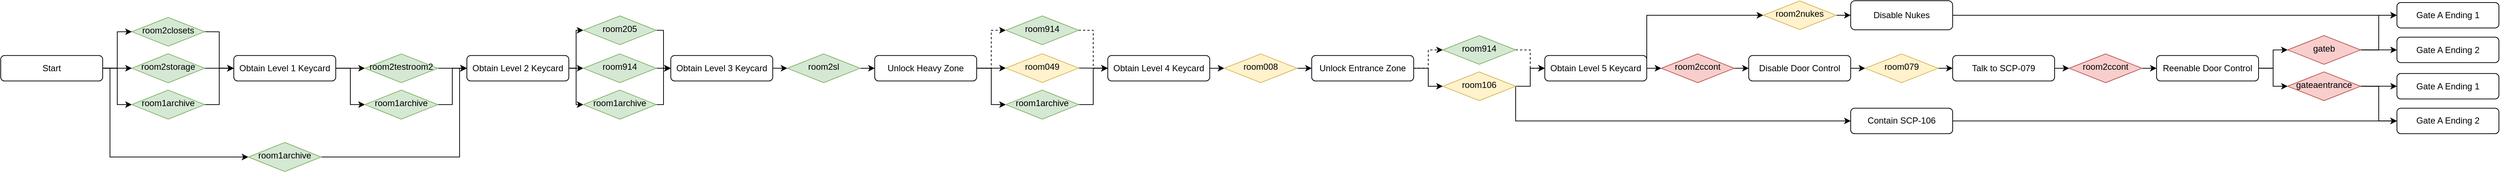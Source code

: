 <mxfile version="12.9.10" type="device"><diagram id="C5RBs43oDa-KdzZeNtuy" name="Page-1"><mxGraphModel dx="2718" dy="2258" grid="1" gridSize="10" guides="1" tooltips="1" connect="1" arrows="1" fold="1" page="1" pageScale="1" pageWidth="827" pageHeight="1169" math="0" shadow="0"><root><mxCell id="WIyWlLk6GJQsqaUBKTNV-0"/><mxCell id="WIyWlLk6GJQsqaUBKTNV-1" parent="WIyWlLk6GJQsqaUBKTNV-0"/><mxCell id="cXyE92wO--l54KuCD2dK-6" style="edgeStyle=orthogonalEdgeStyle;rounded=0;orthogonalLoop=1;jettySize=auto;html=1;exitX=1;exitY=0.5;exitDx=0;exitDy=0;entryX=0;entryY=0.5;entryDx=0;entryDy=0;" parent="WIyWlLk6GJQsqaUBKTNV-1" source="WIyWlLk6GJQsqaUBKTNV-6" target="cXyE92wO--l54KuCD2dK-7" edge="1"><mxGeometry relative="1" as="geometry"><mxPoint x="-480" y="62.92" as="targetPoint"/></mxGeometry></mxCell><mxCell id="WIyWlLk6GJQsqaUBKTNV-6" value="room2closets" style="rhombus;whiteSpace=wrap;html=1;shadow=0;fontFamily=Helvetica;fontSize=12;align=center;strokeWidth=1;spacing=6;spacingTop=-4;fillColor=#d5e8d4;strokeColor=#82b366;" parent="WIyWlLk6GJQsqaUBKTNV-1" vertex="1"><mxGeometry x="-640" y="-12.08" width="100" height="39.52" as="geometry"/></mxCell><mxCell id="cXyE92wO--l54KuCD2dK-8" style="edgeStyle=orthogonalEdgeStyle;rounded=0;orthogonalLoop=1;jettySize=auto;html=1;exitX=1;exitY=0.5;exitDx=0;exitDy=0;entryX=0;entryY=0.5;entryDx=0;entryDy=0;" parent="WIyWlLk6GJQsqaUBKTNV-1" source="cXyE92wO--l54KuCD2dK-3" target="cXyE92wO--l54KuCD2dK-7" edge="1"><mxGeometry relative="1" as="geometry"/></mxCell><mxCell id="cXyE92wO--l54KuCD2dK-3" value="room2storage" style="rhombus;whiteSpace=wrap;html=1;shadow=0;fontFamily=Helvetica;fontSize=12;align=center;strokeWidth=1;spacing=6;spacingTop=-4;fillColor=#d5e8d4;strokeColor=#82b366;" parent="WIyWlLk6GJQsqaUBKTNV-1" vertex="1"><mxGeometry x="-640" y="37.92" width="100" height="40" as="geometry"/></mxCell><mxCell id="cXyE92wO--l54KuCD2dK-10" style="edgeStyle=orthogonalEdgeStyle;rounded=0;orthogonalLoop=1;jettySize=auto;html=1;exitX=1;exitY=0.5;exitDx=0;exitDy=0;entryX=0;entryY=0.5;entryDx=0;entryDy=0;" parent="WIyWlLk6GJQsqaUBKTNV-1" source="cXyE92wO--l54KuCD2dK-7" target="cXyE92wO--l54KuCD2dK-12" edge="1"><mxGeometry relative="1" as="geometry"><mxPoint x="-320" y="32.92" as="targetPoint"/></mxGeometry></mxCell><mxCell id="Ri7dRsfRvmf7PGCjHGmB-5" style="edgeStyle=orthogonalEdgeStyle;rounded=0;orthogonalLoop=1;jettySize=auto;html=1;exitX=1;exitY=0.5;exitDx=0;exitDy=0;entryX=0;entryY=0.5;entryDx=0;entryDy=0;" edge="1" parent="WIyWlLk6GJQsqaUBKTNV-1" source="cXyE92wO--l54KuCD2dK-7" target="Ri7dRsfRvmf7PGCjHGmB-4"><mxGeometry relative="1" as="geometry"/></mxCell><mxCell id="cXyE92wO--l54KuCD2dK-7" value="Obtain Level 1 Keycard" style="rounded=1;whiteSpace=wrap;html=1;" parent="WIyWlLk6GJQsqaUBKTNV-1" vertex="1"><mxGeometry x="-500" y="40.42" width="140" height="35" as="geometry"/></mxCell><mxCell id="Ri7dRsfRvmf7PGCjHGmB-9" style="edgeStyle=orthogonalEdgeStyle;rounded=0;orthogonalLoop=1;jettySize=auto;html=1;exitX=1;exitY=0.5;exitDx=0;exitDy=0;entryX=0;entryY=0.5;entryDx=0;entryDy=0;" edge="1" parent="WIyWlLk6GJQsqaUBKTNV-1" source="cXyE92wO--l54KuCD2dK-12" target="cXyE92wO--l54KuCD2dK-13"><mxGeometry relative="1" as="geometry"/></mxCell><mxCell id="cXyE92wO--l54KuCD2dK-12" value="room2testroom2" style="rhombus;whiteSpace=wrap;html=1;shadow=0;fontFamily=Helvetica;fontSize=12;align=center;strokeWidth=1;spacing=6;spacingTop=-4;fillColor=#d5e8d4;strokeColor=#82b366;" parent="WIyWlLk6GJQsqaUBKTNV-1" vertex="1"><mxGeometry x="-320" y="38.16" width="100" height="39.52" as="geometry"/></mxCell><mxCell id="Ri7dRsfRvmf7PGCjHGmB-11" style="edgeStyle=orthogonalEdgeStyle;rounded=0;orthogonalLoop=1;jettySize=auto;html=1;exitX=1;exitY=0.5;exitDx=0;exitDy=0;entryX=0;entryY=0.5;entryDx=0;entryDy=0;" edge="1" parent="WIyWlLk6GJQsqaUBKTNV-1" source="cXyE92wO--l54KuCD2dK-13" target="cXyE92wO--l54KuCD2dK-18"><mxGeometry relative="1" as="geometry"/></mxCell><mxCell id="Ri7dRsfRvmf7PGCjHGmB-12" style="edgeStyle=orthogonalEdgeStyle;rounded=0;orthogonalLoop=1;jettySize=auto;html=1;exitX=1;exitY=0.5;exitDx=0;exitDy=0;entryX=0;entryY=0.5;entryDx=0;entryDy=0;" edge="1" parent="WIyWlLk6GJQsqaUBKTNV-1" source="cXyE92wO--l54KuCD2dK-13" target="wfECOGxH9K5ONU8j5xQa-2"><mxGeometry relative="1" as="geometry"><Array as="points"><mxPoint x="-30" y="58"/><mxPoint x="-30" y="6"/></Array></mxGeometry></mxCell><mxCell id="Ri7dRsfRvmf7PGCjHGmB-14" style="edgeStyle=orthogonalEdgeStyle;rounded=0;orthogonalLoop=1;jettySize=auto;html=1;exitX=1;exitY=0.5;exitDx=0;exitDy=0;entryX=0;entryY=0.5;entryDx=0;entryDy=0;" edge="1" parent="WIyWlLk6GJQsqaUBKTNV-1" source="cXyE92wO--l54KuCD2dK-13" target="Ri7dRsfRvmf7PGCjHGmB-13"><mxGeometry relative="1" as="geometry"><Array as="points"><mxPoint x="-30" y="58"/><mxPoint x="-30" y="108"/></Array></mxGeometry></mxCell><mxCell id="cXyE92wO--l54KuCD2dK-13" value="Obtain Level 2 Keycard" style="rounded=1;whiteSpace=wrap;html=1;" parent="WIyWlLk6GJQsqaUBKTNV-1" vertex="1"><mxGeometry x="-180" y="40.42" width="140" height="35" as="geometry"/></mxCell><mxCell id="cXyE92wO--l54KuCD2dK-19" style="edgeStyle=orthogonalEdgeStyle;rounded=0;orthogonalLoop=1;jettySize=auto;html=1;exitX=1;exitY=0.5;exitDx=0;exitDy=0;entryX=0;entryY=0.5;entryDx=0;entryDy=0;" parent="WIyWlLk6GJQsqaUBKTNV-1" source="cXyE92wO--l54KuCD2dK-18" target="cXyE92wO--l54KuCD2dK-20" edge="1"><mxGeometry relative="1" as="geometry"><mxPoint x="100" y="58.206" as="targetPoint"/><Array as="points"><mxPoint x="90" y="58"/><mxPoint x="90" y="58"/></Array></mxGeometry></mxCell><mxCell id="cXyE92wO--l54KuCD2dK-18" value="room914" style="rhombus;whiteSpace=wrap;html=1;shadow=0;fontFamily=Helvetica;fontSize=12;align=center;strokeWidth=1;spacing=6;spacingTop=-4;fillColor=#d5e8d4;strokeColor=#82b366;" parent="WIyWlLk6GJQsqaUBKTNV-1" vertex="1"><mxGeometry x="-20" y="38.16" width="100" height="39.52" as="geometry"/></mxCell><mxCell id="cXyE92wO--l54KuCD2dK-21" style="edgeStyle=orthogonalEdgeStyle;rounded=0;orthogonalLoop=1;jettySize=auto;html=1;entryX=0;entryY=0.5;entryDx=0;entryDy=0;" parent="WIyWlLk6GJQsqaUBKTNV-1" source="cXyE92wO--l54KuCD2dK-20" target="cXyE92wO--l54KuCD2dK-22" edge="1"><mxGeometry relative="1" as="geometry"><mxPoint x="310" y="72.92" as="targetPoint"/></mxGeometry></mxCell><mxCell id="cXyE92wO--l54KuCD2dK-20" value="Obtain Level 3 Keycard" style="rounded=1;whiteSpace=wrap;html=1;" parent="WIyWlLk6GJQsqaUBKTNV-1" vertex="1"><mxGeometry x="100" y="40.42" width="140" height="35" as="geometry"/></mxCell><mxCell id="cXyE92wO--l54KuCD2dK-27" style="edgeStyle=orthogonalEdgeStyle;rounded=0;orthogonalLoop=1;jettySize=auto;html=1;exitX=1;exitY=0.5;exitDx=0;exitDy=0;entryX=0;entryY=0.5;entryDx=0;entryDy=0;" parent="WIyWlLk6GJQsqaUBKTNV-1" source="cXyE92wO--l54KuCD2dK-22" target="cXyE92wO--l54KuCD2dK-23" edge="1"><mxGeometry relative="1" as="geometry"/></mxCell><mxCell id="cXyE92wO--l54KuCD2dK-22" value="room2sl" style="rhombus;whiteSpace=wrap;html=1;shadow=0;fontFamily=Helvetica;fontSize=12;align=center;strokeWidth=1;spacing=6;spacingTop=-4;fillColor=#d5e8d4;strokeColor=#82b366;" parent="WIyWlLk6GJQsqaUBKTNV-1" vertex="1"><mxGeometry x="260" y="38.16" width="100" height="39.52" as="geometry"/></mxCell><mxCell id="cXyE92wO--l54KuCD2dK-28" style="edgeStyle=orthogonalEdgeStyle;rounded=0;orthogonalLoop=1;jettySize=auto;html=1;exitX=1;exitY=0.5;exitDx=0;exitDy=0;entryX=0;entryY=0.5;entryDx=0;entryDy=0;" parent="WIyWlLk6GJQsqaUBKTNV-1" source="cXyE92wO--l54KuCD2dK-23" target="cXyE92wO--l54KuCD2dK-29" edge="1"><mxGeometry relative="1" as="geometry"><mxPoint x="560.0" y="32.92" as="targetPoint"/></mxGeometry></mxCell><mxCell id="cXyE92wO--l54KuCD2dK-31" style="edgeStyle=orthogonalEdgeStyle;rounded=0;orthogonalLoop=1;jettySize=auto;html=1;exitX=1;exitY=0.5;exitDx=0;exitDy=0;entryX=0;entryY=0.5;entryDx=0;entryDy=0;dashed=1;" parent="WIyWlLk6GJQsqaUBKTNV-1" source="cXyE92wO--l54KuCD2dK-23" target="cXyE92wO--l54KuCD2dK-30" edge="1"><mxGeometry relative="1" as="geometry"/></mxCell><mxCell id="Ri7dRsfRvmf7PGCjHGmB-23" style="edgeStyle=orthogonalEdgeStyle;rounded=0;orthogonalLoop=1;jettySize=auto;html=1;exitX=1;exitY=0.5;exitDx=0;exitDy=0;entryX=0;entryY=0.5;entryDx=0;entryDy=0;" edge="1" parent="WIyWlLk6GJQsqaUBKTNV-1" source="cXyE92wO--l54KuCD2dK-23" target="Ri7dRsfRvmf7PGCjHGmB-20"><mxGeometry relative="1" as="geometry"/></mxCell><mxCell id="cXyE92wO--l54KuCD2dK-23" value="Unlock Heavy Zone" style="rounded=1;whiteSpace=wrap;html=1;" parent="WIyWlLk6GJQsqaUBKTNV-1" vertex="1"><mxGeometry x="380" y="40.42" width="140" height="35" as="geometry"/></mxCell><mxCell id="cXyE92wO--l54KuCD2dK-34" style="edgeStyle=orthogonalEdgeStyle;rounded=0;orthogonalLoop=1;jettySize=auto;html=1;exitX=1;exitY=0.5;exitDx=0;exitDy=0;entryX=0;entryY=0.5;entryDx=0;entryDy=0;" parent="WIyWlLk6GJQsqaUBKTNV-1" source="cXyE92wO--l54KuCD2dK-29" target="cXyE92wO--l54KuCD2dK-33" edge="1"><mxGeometry relative="1" as="geometry"/></mxCell><mxCell id="cXyE92wO--l54KuCD2dK-29" value="room049" style="rhombus;whiteSpace=wrap;html=1;shadow=0;fontFamily=Helvetica;fontSize=12;align=center;strokeWidth=1;spacing=6;spacingTop=-4;fillColor=#fff2cc;strokeColor=#d6b656;" parent="WIyWlLk6GJQsqaUBKTNV-1" vertex="1"><mxGeometry x="560" y="37.92" width="100" height="39.52" as="geometry"/></mxCell><mxCell id="cXyE92wO--l54KuCD2dK-32" style="edgeStyle=orthogonalEdgeStyle;rounded=0;orthogonalLoop=1;jettySize=auto;html=1;exitX=1;exitY=0.5;exitDx=0;exitDy=0;dashed=1;entryX=0;entryY=0.5;entryDx=0;entryDy=0;" parent="WIyWlLk6GJQsqaUBKTNV-1" source="cXyE92wO--l54KuCD2dK-30" target="cXyE92wO--l54KuCD2dK-33" edge="1"><mxGeometry relative="1" as="geometry"><mxPoint x="690" y="82.92" as="targetPoint"/></mxGeometry></mxCell><mxCell id="cXyE92wO--l54KuCD2dK-30" value="room914" style="rhombus;whiteSpace=wrap;html=1;shadow=0;fontFamily=Helvetica;fontSize=12;align=center;strokeWidth=1;spacing=6;spacingTop=-4;fillColor=#d5e8d4;strokeColor=#82b366;" parent="WIyWlLk6GJQsqaUBKTNV-1" vertex="1"><mxGeometry x="560" y="-14.1" width="100" height="39.52" as="geometry"/></mxCell><mxCell id="cXyE92wO--l54KuCD2dK-40" style="edgeStyle=orthogonalEdgeStyle;rounded=0;orthogonalLoop=1;jettySize=auto;html=1;exitX=1;exitY=0.5;exitDx=0;exitDy=0;entryX=0;entryY=0.5;entryDx=0;entryDy=0;" parent="WIyWlLk6GJQsqaUBKTNV-1" source="cXyE92wO--l54KuCD2dK-33" target="cXyE92wO--l54KuCD2dK-35" edge="1"><mxGeometry relative="1" as="geometry"/></mxCell><mxCell id="cXyE92wO--l54KuCD2dK-33" value="Obtain Level 4 Keycard" style="rounded=1;whiteSpace=wrap;html=1;" parent="WIyWlLk6GJQsqaUBKTNV-1" vertex="1"><mxGeometry x="700" y="40.42" width="140" height="35" as="geometry"/></mxCell><mxCell id="cXyE92wO--l54KuCD2dK-38" style="edgeStyle=orthogonalEdgeStyle;rounded=0;orthogonalLoop=1;jettySize=auto;html=1;exitX=1;exitY=0.5;exitDx=0;exitDy=0;entryX=0;entryY=0.5;entryDx=0;entryDy=0;" parent="WIyWlLk6GJQsqaUBKTNV-1" source="cXyE92wO--l54KuCD2dK-35" target="cXyE92wO--l54KuCD2dK-37" edge="1"><mxGeometry relative="1" as="geometry"/></mxCell><mxCell id="cXyE92wO--l54KuCD2dK-35" value="room008" style="rhombus;whiteSpace=wrap;html=1;shadow=0;fontFamily=Helvetica;fontSize=12;align=center;strokeWidth=1;spacing=6;spacingTop=-4;fillColor=#fff2cc;strokeColor=#d6b656;" parent="WIyWlLk6GJQsqaUBKTNV-1" vertex="1"><mxGeometry x="860" y="38.16" width="100" height="39.52" as="geometry"/></mxCell><mxCell id="cXyE92wO--l54KuCD2dK-43" style="edgeStyle=orthogonalEdgeStyle;rounded=0;orthogonalLoop=1;jettySize=auto;html=1;exitX=1;exitY=0.5;exitDx=0;exitDy=0;entryX=0;entryY=0.5;entryDx=0;entryDy=0;dashed=1;" parent="WIyWlLk6GJQsqaUBKTNV-1" source="cXyE92wO--l54KuCD2dK-37" target="cXyE92wO--l54KuCD2dK-42" edge="1"><mxGeometry relative="1" as="geometry"/></mxCell><mxCell id="cXyE92wO--l54KuCD2dK-50" style="edgeStyle=orthogonalEdgeStyle;rounded=0;orthogonalLoop=1;jettySize=auto;html=1;exitX=1;exitY=0.5;exitDx=0;exitDy=0;entryX=0;entryY=0.5;entryDx=0;entryDy=0;" parent="WIyWlLk6GJQsqaUBKTNV-1" source="cXyE92wO--l54KuCD2dK-37" target="cXyE92wO--l54KuCD2dK-48" edge="1"><mxGeometry relative="1" as="geometry"/></mxCell><mxCell id="cXyE92wO--l54KuCD2dK-37" value="Unlock Entrance Zone" style="rounded=1;whiteSpace=wrap;html=1;" parent="WIyWlLk6GJQsqaUBKTNV-1" vertex="1"><mxGeometry x="980" y="40.42" width="140" height="35" as="geometry"/></mxCell><mxCell id="cXyE92wO--l54KuCD2dK-62" style="edgeStyle=orthogonalEdgeStyle;rounded=0;orthogonalLoop=1;jettySize=auto;html=1;exitX=1;exitY=0.5;exitDx=0;exitDy=0;entryX=0;entryY=0.5;entryDx=0;entryDy=0;" parent="WIyWlLk6GJQsqaUBKTNV-1" source="cXyE92wO--l54KuCD2dK-41" target="cXyE92wO--l54KuCD2dK-60" edge="1"><mxGeometry relative="1" as="geometry"/></mxCell><mxCell id="cXyE92wO--l54KuCD2dK-41" value="Obtain Level 5 Keycard" style="rounded=1;whiteSpace=wrap;html=1;" parent="WIyWlLk6GJQsqaUBKTNV-1" vertex="1"><mxGeometry x="1300" y="40.42" width="140" height="35" as="geometry"/></mxCell><mxCell id="cXyE92wO--l54KuCD2dK-44" style="edgeStyle=orthogonalEdgeStyle;rounded=0;orthogonalLoop=1;jettySize=auto;html=1;exitX=1;exitY=0.5;exitDx=0;exitDy=0;entryX=0;entryY=0.5;entryDx=0;entryDy=0;dashed=1;" parent="WIyWlLk6GJQsqaUBKTNV-1" source="cXyE92wO--l54KuCD2dK-42" target="cXyE92wO--l54KuCD2dK-41" edge="1"><mxGeometry relative="1" as="geometry"/></mxCell><mxCell id="cXyE92wO--l54KuCD2dK-42" value="room914" style="rhombus;whiteSpace=wrap;html=1;shadow=0;fontFamily=Helvetica;fontSize=12;align=center;strokeWidth=1;spacing=6;spacingTop=-4;fillColor=#d5e8d4;strokeColor=#82b366;" parent="WIyWlLk6GJQsqaUBKTNV-1" vertex="1"><mxGeometry x="1160" y="12.92" width="100" height="39.52" as="geometry"/></mxCell><mxCell id="cXyE92wO--l54KuCD2dK-46" style="edgeStyle=orthogonalEdgeStyle;rounded=0;orthogonalLoop=1;jettySize=auto;html=1;exitX=1;exitY=0.5;exitDx=0;exitDy=0;entryX=0;entryY=0.5;entryDx=0;entryDy=0;" parent="WIyWlLk6GJQsqaUBKTNV-1" source="cXyE92wO--l54KuCD2dK-45" target="WIyWlLk6GJQsqaUBKTNV-6" edge="1"><mxGeometry relative="1" as="geometry"/></mxCell><mxCell id="cXyE92wO--l54KuCD2dK-47" style="edgeStyle=orthogonalEdgeStyle;rounded=0;orthogonalLoop=1;jettySize=auto;html=1;exitX=1;exitY=0.5;exitDx=0;exitDy=0;entryX=0;entryY=0.5;entryDx=0;entryDy=0;" parent="WIyWlLk6GJQsqaUBKTNV-1" source="cXyE92wO--l54KuCD2dK-45" target="cXyE92wO--l54KuCD2dK-3" edge="1"><mxGeometry relative="1" as="geometry"/></mxCell><mxCell id="Ri7dRsfRvmf7PGCjHGmB-1" style="edgeStyle=orthogonalEdgeStyle;rounded=0;orthogonalLoop=1;jettySize=auto;html=1;entryX=0;entryY=0.5;entryDx=0;entryDy=0;" edge="1" parent="WIyWlLk6GJQsqaUBKTNV-1" source="cXyE92wO--l54KuCD2dK-45" target="Ri7dRsfRvmf7PGCjHGmB-2"><mxGeometry relative="1" as="geometry"><mxPoint x="-640" y="152.92" as="targetPoint"/></mxGeometry></mxCell><mxCell id="Ri7dRsfRvmf7PGCjHGmB-18" style="edgeStyle=orthogonalEdgeStyle;rounded=0;orthogonalLoop=1;jettySize=auto;html=1;exitX=1;exitY=0.5;exitDx=0;exitDy=0;entryX=0;entryY=0.5;entryDx=0;entryDy=0;" edge="1" parent="WIyWlLk6GJQsqaUBKTNV-1" source="cXyE92wO--l54KuCD2dK-45" target="Ri7dRsfRvmf7PGCjHGmB-17"><mxGeometry relative="1" as="geometry"><Array as="points"><mxPoint x="-670" y="58"/><mxPoint x="-670" y="180"/></Array></mxGeometry></mxCell><mxCell id="cXyE92wO--l54KuCD2dK-45" value="Start" style="rounded=1;whiteSpace=wrap;html=1;" parent="WIyWlLk6GJQsqaUBKTNV-1" vertex="1"><mxGeometry x="-820" y="40.42" width="140" height="35" as="geometry"/></mxCell><mxCell id="cXyE92wO--l54KuCD2dK-49" style="edgeStyle=orthogonalEdgeStyle;rounded=0;orthogonalLoop=1;jettySize=auto;html=1;exitX=1;exitY=0.5;exitDx=0;exitDy=0;entryX=0;entryY=0.5;entryDx=0;entryDy=0;" parent="WIyWlLk6GJQsqaUBKTNV-1" source="cXyE92wO--l54KuCD2dK-48" target="cXyE92wO--l54KuCD2dK-41" edge="1"><mxGeometry relative="1" as="geometry"/></mxCell><mxCell id="cXyE92wO--l54KuCD2dK-96" style="edgeStyle=orthogonalEdgeStyle;rounded=0;orthogonalLoop=1;jettySize=auto;html=1;exitX=1;exitY=0.5;exitDx=0;exitDy=0;entryX=0;entryY=0.5;entryDx=0;entryDy=0;" parent="WIyWlLk6GJQsqaUBKTNV-1" source="cXyE92wO--l54KuCD2dK-48" target="cXyE92wO--l54KuCD2dK-77" edge="1"><mxGeometry relative="1" as="geometry"><Array as="points"><mxPoint x="1260" y="130.92"/></Array></mxGeometry></mxCell><mxCell id="cXyE92wO--l54KuCD2dK-48" value="room106" style="rhombus;whiteSpace=wrap;html=1;shadow=0;fontFamily=Helvetica;fontSize=12;align=center;strokeWidth=1;spacing=6;spacingTop=-4;fillColor=#fff2cc;strokeColor=#d6b656;" parent="WIyWlLk6GJQsqaUBKTNV-1" vertex="1"><mxGeometry x="1160" y="62.92" width="100" height="39.52" as="geometry"/></mxCell><mxCell id="cXyE92wO--l54KuCD2dK-67" style="edgeStyle=orthogonalEdgeStyle;rounded=0;orthogonalLoop=1;jettySize=auto;html=1;exitX=1;exitY=0.5;exitDx=0;exitDy=0;entryX=0;entryY=0.5;entryDx=0;entryDy=0;" parent="WIyWlLk6GJQsqaUBKTNV-1" source="cXyE92wO--l54KuCD2dK-59" target="cXyE92wO--l54KuCD2dK-65" edge="1"><mxGeometry relative="1" as="geometry"/></mxCell><mxCell id="cXyE92wO--l54KuCD2dK-59" value="Disable Door Control" style="rounded=1;whiteSpace=wrap;html=1;" parent="WIyWlLk6GJQsqaUBKTNV-1" vertex="1"><mxGeometry x="1580" y="40.42" width="140" height="35" as="geometry"/></mxCell><mxCell id="cXyE92wO--l54KuCD2dK-63" style="edgeStyle=orthogonalEdgeStyle;rounded=0;orthogonalLoop=1;jettySize=auto;html=1;exitX=1;exitY=0.5;exitDx=0;exitDy=0;entryX=0;entryY=0.5;entryDx=0;entryDy=0;" parent="WIyWlLk6GJQsqaUBKTNV-1" source="cXyE92wO--l54KuCD2dK-60" target="cXyE92wO--l54KuCD2dK-59" edge="1"><mxGeometry relative="1" as="geometry"/></mxCell><mxCell id="cXyE92wO--l54KuCD2dK-60" value="room2ccont" style="rhombus;whiteSpace=wrap;html=1;shadow=0;fontFamily=Helvetica;fontSize=12;align=center;strokeWidth=1;spacing=6;spacingTop=-4;fillColor=#f8cecc;strokeColor=#b85450;" parent="WIyWlLk6GJQsqaUBKTNV-1" vertex="1"><mxGeometry x="1460" y="38.16" width="100" height="39.52" as="geometry"/></mxCell><mxCell id="cXyE92wO--l54KuCD2dK-68" style="edgeStyle=orthogonalEdgeStyle;rounded=0;orthogonalLoop=1;jettySize=auto;html=1;exitX=1;exitY=0.5;exitDx=0;exitDy=0;entryX=0;entryY=0.5;entryDx=0;entryDy=0;" parent="WIyWlLk6GJQsqaUBKTNV-1" source="cXyE92wO--l54KuCD2dK-65" target="cXyE92wO--l54KuCD2dK-66" edge="1"><mxGeometry relative="1" as="geometry"/></mxCell><mxCell id="cXyE92wO--l54KuCD2dK-65" value="room079" style="rhombus;whiteSpace=wrap;html=1;shadow=0;fontFamily=Helvetica;fontSize=12;align=center;strokeWidth=1;spacing=6;spacingTop=-4;fillColor=#fff2cc;strokeColor=#d6b656;" parent="WIyWlLk6GJQsqaUBKTNV-1" vertex="1"><mxGeometry x="1740" y="38.16" width="100" height="39.52" as="geometry"/></mxCell><mxCell id="cXyE92wO--l54KuCD2dK-71" style="edgeStyle=orthogonalEdgeStyle;rounded=0;orthogonalLoop=1;jettySize=auto;html=1;exitX=1;exitY=0.5;exitDx=0;exitDy=0;entryX=0;entryY=0.5;entryDx=0;entryDy=0;" parent="WIyWlLk6GJQsqaUBKTNV-1" source="cXyE92wO--l54KuCD2dK-66" target="cXyE92wO--l54KuCD2dK-70" edge="1"><mxGeometry relative="1" as="geometry"/></mxCell><mxCell id="cXyE92wO--l54KuCD2dK-66" value="Talk to SCP-079" style="rounded=1;whiteSpace=wrap;html=1;" parent="WIyWlLk6GJQsqaUBKTNV-1" vertex="1"><mxGeometry x="1860" y="40.42" width="140" height="35" as="geometry"/></mxCell><mxCell id="cXyE92wO--l54KuCD2dK-82" style="edgeStyle=orthogonalEdgeStyle;rounded=0;orthogonalLoop=1;jettySize=auto;html=1;exitX=1;exitY=0.5;exitDx=0;exitDy=0;entryX=0;entryY=0.5;entryDx=0;entryDy=0;" parent="WIyWlLk6GJQsqaUBKTNV-1" source="cXyE92wO--l54KuCD2dK-69" target="cXyE92wO--l54KuCD2dK-80" edge="1"><mxGeometry relative="1" as="geometry"/></mxCell><mxCell id="cXyE92wO--l54KuCD2dK-84" style="edgeStyle=orthogonalEdgeStyle;rounded=0;orthogonalLoop=1;jettySize=auto;html=1;exitX=1;exitY=0.5;exitDx=0;exitDy=0;entryX=0;entryY=0.5;entryDx=0;entryDy=0;" parent="WIyWlLk6GJQsqaUBKTNV-1" source="cXyE92wO--l54KuCD2dK-69" target="cXyE92wO--l54KuCD2dK-83" edge="1"><mxGeometry relative="1" as="geometry"/></mxCell><mxCell id="cXyE92wO--l54KuCD2dK-69" value="Reenable Door Control" style="rounded=1;whiteSpace=wrap;html=1;" parent="WIyWlLk6GJQsqaUBKTNV-1" vertex="1"><mxGeometry x="2140" y="40.42" width="140" height="35" as="geometry"/></mxCell><mxCell id="cXyE92wO--l54KuCD2dK-72" style="edgeStyle=orthogonalEdgeStyle;rounded=0;orthogonalLoop=1;jettySize=auto;html=1;exitX=1;exitY=0.5;exitDx=0;exitDy=0;entryX=0;entryY=0.5;entryDx=0;entryDy=0;" parent="WIyWlLk6GJQsqaUBKTNV-1" source="cXyE92wO--l54KuCD2dK-70" target="cXyE92wO--l54KuCD2dK-69" edge="1"><mxGeometry relative="1" as="geometry"/></mxCell><mxCell id="cXyE92wO--l54KuCD2dK-70" value="room2ccont" style="rhombus;whiteSpace=wrap;html=1;shadow=0;fontFamily=Helvetica;fontSize=12;align=center;strokeWidth=1;spacing=6;spacingTop=-4;fillColor=#f8cecc;strokeColor=#b85450;" parent="WIyWlLk6GJQsqaUBKTNV-1" vertex="1"><mxGeometry x="2020" y="38.16" width="100" height="39.52" as="geometry"/></mxCell><mxCell id="cXyE92wO--l54KuCD2dK-95" style="edgeStyle=orthogonalEdgeStyle;rounded=0;orthogonalLoop=1;jettySize=auto;html=1;exitX=1;exitY=0.5;exitDx=0;exitDy=0;entryX=0;entryY=0.5;entryDx=0;entryDy=0;" parent="WIyWlLk6GJQsqaUBKTNV-1" source="cXyE92wO--l54KuCD2dK-77" target="cXyE92wO--l54KuCD2dK-88" edge="1"><mxGeometry relative="1" as="geometry"/></mxCell><mxCell id="cXyE92wO--l54KuCD2dK-77" value="Contain SCP-106" style="rounded=1;whiteSpace=wrap;html=1;" parent="WIyWlLk6GJQsqaUBKTNV-1" vertex="1"><mxGeometry x="1720" y="112.92" width="140" height="35" as="geometry"/></mxCell><mxCell id="cXyE92wO--l54KuCD2dK-89" style="edgeStyle=orthogonalEdgeStyle;rounded=0;orthogonalLoop=1;jettySize=auto;html=1;exitX=1;exitY=0.5;exitDx=0;exitDy=0;entryX=0;entryY=0.5;entryDx=0;entryDy=0;" parent="WIyWlLk6GJQsqaUBKTNV-1" source="cXyE92wO--l54KuCD2dK-80" target="cXyE92wO--l54KuCD2dK-87" edge="1"><mxGeometry relative="1" as="geometry"/></mxCell><mxCell id="cXyE92wO--l54KuCD2dK-90" style="edgeStyle=orthogonalEdgeStyle;rounded=0;orthogonalLoop=1;jettySize=auto;html=1;exitX=1;exitY=0.5;exitDx=0;exitDy=0;entryX=0;entryY=0.5;entryDx=0;entryDy=0;" parent="WIyWlLk6GJQsqaUBKTNV-1" source="cXyE92wO--l54KuCD2dK-80" target="cXyE92wO--l54KuCD2dK-88" edge="1"><mxGeometry relative="1" as="geometry"/></mxCell><mxCell id="cXyE92wO--l54KuCD2dK-80" value="gateaentrance" style="rhombus;whiteSpace=wrap;html=1;shadow=0;fontFamily=Helvetica;fontSize=12;align=center;strokeWidth=1;spacing=6;spacingTop=-4;fillColor=#f8cecc;strokeColor=#b85450;" parent="WIyWlLk6GJQsqaUBKTNV-1" vertex="1"><mxGeometry x="2320" y="62.92" width="100" height="39.52" as="geometry"/></mxCell><mxCell id="cXyE92wO--l54KuCD2dK-93" style="edgeStyle=orthogonalEdgeStyle;rounded=0;orthogonalLoop=1;jettySize=auto;html=1;exitX=1;exitY=0.5;exitDx=0;exitDy=0;entryX=0;entryY=0.5;entryDx=0;entryDy=0;" parent="WIyWlLk6GJQsqaUBKTNV-1" source="cXyE92wO--l54KuCD2dK-83" target="cXyE92wO--l54KuCD2dK-92" edge="1"><mxGeometry relative="1" as="geometry"/></mxCell><mxCell id="cXyE92wO--l54KuCD2dK-94" style="edgeStyle=orthogonalEdgeStyle;rounded=0;orthogonalLoop=1;jettySize=auto;html=1;exitX=1;exitY=0.5;exitDx=0;exitDy=0;entryX=0;entryY=0.5;entryDx=0;entryDy=0;" parent="WIyWlLk6GJQsqaUBKTNV-1" source="cXyE92wO--l54KuCD2dK-83" target="cXyE92wO--l54KuCD2dK-91" edge="1"><mxGeometry relative="1" as="geometry"/></mxCell><mxCell id="cXyE92wO--l54KuCD2dK-83" value="gateb" style="rhombus;whiteSpace=wrap;html=1;shadow=0;fontFamily=Helvetica;fontSize=12;align=center;strokeWidth=1;spacing=6;spacingTop=-4;fillColor=#f8cecc;strokeColor=#b85450;" parent="WIyWlLk6GJQsqaUBKTNV-1" vertex="1"><mxGeometry x="2320" y="12.92" width="100" height="39.52" as="geometry"/></mxCell><mxCell id="cXyE92wO--l54KuCD2dK-87" value="Gate A Ending 1" style="rounded=1;whiteSpace=wrap;html=1;" parent="WIyWlLk6GJQsqaUBKTNV-1" vertex="1"><mxGeometry x="2470" y="65.18" width="140" height="35" as="geometry"/></mxCell><mxCell id="cXyE92wO--l54KuCD2dK-88" value="Gate A Ending 2" style="rounded=1;whiteSpace=wrap;html=1;" parent="WIyWlLk6GJQsqaUBKTNV-1" vertex="1"><mxGeometry x="2470" y="112.92" width="140" height="35" as="geometry"/></mxCell><mxCell id="cXyE92wO--l54KuCD2dK-91" value="Gate A Ending 1" style="rounded=1;whiteSpace=wrap;html=1;" parent="WIyWlLk6GJQsqaUBKTNV-1" vertex="1"><mxGeometry x="2470" y="-32.51" width="140" height="35" as="geometry"/></mxCell><mxCell id="cXyE92wO--l54KuCD2dK-92" value="Gate A Ending 2" style="rounded=1;whiteSpace=wrap;html=1;" parent="WIyWlLk6GJQsqaUBKTNV-1" vertex="1"><mxGeometry x="2470" y="15.18" width="140" height="35" as="geometry"/></mxCell><mxCell id="cXyE92wO--l54KuCD2dK-106" style="edgeStyle=orthogonalEdgeStyle;rounded=0;orthogonalLoop=1;jettySize=auto;html=1;exitX=1;exitY=0.5;exitDx=0;exitDy=0;entryX=0;entryY=0.5;entryDx=0;entryDy=0;" parent="WIyWlLk6GJQsqaUBKTNV-1" source="cXyE92wO--l54KuCD2dK-98" target="cXyE92wO--l54KuCD2dK-91" edge="1"><mxGeometry relative="1" as="geometry"/></mxCell><mxCell id="cXyE92wO--l54KuCD2dK-98" value="Disable Nukes" style="rounded=1;whiteSpace=wrap;html=1;" parent="WIyWlLk6GJQsqaUBKTNV-1" vertex="1"><mxGeometry x="1720" y="-35.01" width="140" height="40" as="geometry"/></mxCell><mxCell id="cXyE92wO--l54KuCD2dK-105" style="edgeStyle=orthogonalEdgeStyle;rounded=0;orthogonalLoop=1;jettySize=auto;html=1;exitX=1;exitY=0.5;exitDx=0;exitDy=0;entryX=0;entryY=0.5;entryDx=0;entryDy=0;" parent="WIyWlLk6GJQsqaUBKTNV-1" source="cXyE92wO--l54KuCD2dK-102" target="cXyE92wO--l54KuCD2dK-98" edge="1"><mxGeometry relative="1" as="geometry"/></mxCell><mxCell id="cXyE92wO--l54KuCD2dK-102" value="room2nukes" style="rhombus;whiteSpace=wrap;html=1;shadow=0;fontFamily=Helvetica;fontSize=12;align=center;strokeWidth=1;spacing=6;spacingTop=-4;fillColor=#fff2cc;strokeColor=#d6b656;" parent="WIyWlLk6GJQsqaUBKTNV-1" vertex="1"><mxGeometry x="1600" y="-34.77" width="100" height="39.52" as="geometry"/></mxCell><mxCell id="cXyE92wO--l54KuCD2dK-104" style="edgeStyle=orthogonalEdgeStyle;rounded=0;orthogonalLoop=1;jettySize=auto;html=1;exitX=1;exitY=0.5;exitDx=0;exitDy=0;entryX=0;entryY=0.5;entryDx=0;entryDy=0;" parent="WIyWlLk6GJQsqaUBKTNV-1" source="cXyE92wO--l54KuCD2dK-41" target="cXyE92wO--l54KuCD2dK-102" edge="1"><mxGeometry relative="1" as="geometry"><mxPoint x="1439.667" y="58.087" as="sourcePoint"/><mxPoint x="1719.667" y="-16.913" as="targetPoint"/><Array as="points"><mxPoint x="1440" y="-15.08"/></Array></mxGeometry></mxCell><mxCell id="wfECOGxH9K5ONU8j5xQa-4" style="edgeStyle=orthogonalEdgeStyle;rounded=0;orthogonalLoop=1;jettySize=auto;html=1;exitX=1;exitY=0.5;exitDx=0;exitDy=0;entryX=0;entryY=0.5;entryDx=0;entryDy=0;" parent="WIyWlLk6GJQsqaUBKTNV-1" source="wfECOGxH9K5ONU8j5xQa-2" target="cXyE92wO--l54KuCD2dK-20" edge="1"><mxGeometry relative="1" as="geometry"><Array as="points"><mxPoint x="90" y="6"/><mxPoint x="90" y="58"/></Array></mxGeometry></mxCell><mxCell id="wfECOGxH9K5ONU8j5xQa-2" value="room205" style="rhombus;whiteSpace=wrap;html=1;shadow=0;fontFamily=Helvetica;fontSize=12;align=center;strokeWidth=1;spacing=6;spacingTop=-4;fillColor=#d5e8d4;strokeColor=#82b366;" parent="WIyWlLk6GJQsqaUBKTNV-1" vertex="1"><mxGeometry x="-20" y="-14.1" width="100" height="39.52" as="geometry"/></mxCell><mxCell id="Ri7dRsfRvmf7PGCjHGmB-3" style="edgeStyle=orthogonalEdgeStyle;rounded=0;orthogonalLoop=1;jettySize=auto;html=1;exitX=1;exitY=0.5;exitDx=0;exitDy=0;entryX=0;entryY=0.5;entryDx=0;entryDy=0;" edge="1" parent="WIyWlLk6GJQsqaUBKTNV-1" source="Ri7dRsfRvmf7PGCjHGmB-2" target="cXyE92wO--l54KuCD2dK-7"><mxGeometry relative="1" as="geometry"/></mxCell><mxCell id="Ri7dRsfRvmf7PGCjHGmB-2" value="room1archive" style="rhombus;whiteSpace=wrap;html=1;shadow=0;fontFamily=Helvetica;fontSize=12;align=center;strokeWidth=1;spacing=6;spacingTop=-4;fillColor=#d5e8d4;strokeColor=#82b366;" vertex="1" parent="WIyWlLk6GJQsqaUBKTNV-1"><mxGeometry x="-640" y="87.92" width="100" height="40" as="geometry"/></mxCell><mxCell id="Ri7dRsfRvmf7PGCjHGmB-10" style="edgeStyle=orthogonalEdgeStyle;rounded=0;orthogonalLoop=1;jettySize=auto;html=1;exitX=1;exitY=0.5;exitDx=0;exitDy=0;entryX=0;entryY=0.5;entryDx=0;entryDy=0;" edge="1" parent="WIyWlLk6GJQsqaUBKTNV-1" source="Ri7dRsfRvmf7PGCjHGmB-4" target="cXyE92wO--l54KuCD2dK-13"><mxGeometry relative="1" as="geometry"/></mxCell><mxCell id="Ri7dRsfRvmf7PGCjHGmB-4" value="room1archive" style="rhombus;whiteSpace=wrap;html=1;shadow=0;fontFamily=Helvetica;fontSize=12;align=center;strokeWidth=1;spacing=6;spacingTop=-4;fillColor=#d5e8d4;strokeColor=#82b366;" vertex="1" parent="WIyWlLk6GJQsqaUBKTNV-1"><mxGeometry x="-320" y="87.92" width="100" height="40" as="geometry"/></mxCell><mxCell id="Ri7dRsfRvmf7PGCjHGmB-16" style="edgeStyle=orthogonalEdgeStyle;rounded=0;orthogonalLoop=1;jettySize=auto;html=1;exitX=1;exitY=0.5;exitDx=0;exitDy=0;entryX=0;entryY=0.5;entryDx=0;entryDy=0;" edge="1" parent="WIyWlLk6GJQsqaUBKTNV-1" source="Ri7dRsfRvmf7PGCjHGmB-13" target="cXyE92wO--l54KuCD2dK-20"><mxGeometry relative="1" as="geometry"><Array as="points"><mxPoint x="90" y="108"/><mxPoint x="90" y="58"/></Array></mxGeometry></mxCell><mxCell id="Ri7dRsfRvmf7PGCjHGmB-13" value="room1archive" style="rhombus;whiteSpace=wrap;html=1;shadow=0;fontFamily=Helvetica;fontSize=12;align=center;strokeWidth=1;spacing=6;spacingTop=-4;fillColor=#d5e8d4;strokeColor=#82b366;" vertex="1" parent="WIyWlLk6GJQsqaUBKTNV-1"><mxGeometry x="-20" y="87.92" width="100" height="40" as="geometry"/></mxCell><mxCell id="Ri7dRsfRvmf7PGCjHGmB-19" style="edgeStyle=orthogonalEdgeStyle;rounded=0;orthogonalLoop=1;jettySize=auto;html=1;exitX=1;exitY=0.5;exitDx=0;exitDy=0;entryX=0;entryY=0.5;entryDx=0;entryDy=0;" edge="1" parent="WIyWlLk6GJQsqaUBKTNV-1" source="Ri7dRsfRvmf7PGCjHGmB-17" target="cXyE92wO--l54KuCD2dK-13"><mxGeometry relative="1" as="geometry"><Array as="points"><mxPoint x="-190" y="180"/><mxPoint x="-190" y="58"/></Array></mxGeometry></mxCell><mxCell id="Ri7dRsfRvmf7PGCjHGmB-17" value="room1archive" style="rhombus;whiteSpace=wrap;html=1;shadow=0;fontFamily=Helvetica;fontSize=12;align=center;strokeWidth=1;spacing=6;spacingTop=-4;fillColor=#d5e8d4;strokeColor=#82b366;" vertex="1" parent="WIyWlLk6GJQsqaUBKTNV-1"><mxGeometry x="-480" y="160" width="100" height="40" as="geometry"/></mxCell><mxCell id="Ri7dRsfRvmf7PGCjHGmB-24" style="edgeStyle=orthogonalEdgeStyle;rounded=0;orthogonalLoop=1;jettySize=auto;html=1;exitX=1;exitY=0.5;exitDx=0;exitDy=0;entryX=0;entryY=0.5;entryDx=0;entryDy=0;" edge="1" parent="WIyWlLk6GJQsqaUBKTNV-1" source="Ri7dRsfRvmf7PGCjHGmB-20" target="cXyE92wO--l54KuCD2dK-33"><mxGeometry relative="1" as="geometry"/></mxCell><mxCell id="Ri7dRsfRvmf7PGCjHGmB-20" value="room1archive" style="rhombus;whiteSpace=wrap;html=1;shadow=0;fontFamily=Helvetica;fontSize=12;align=center;strokeWidth=1;spacing=6;spacingTop=-4;fillColor=#d5e8d4;strokeColor=#82b366;" vertex="1" parent="WIyWlLk6GJQsqaUBKTNV-1"><mxGeometry x="560" y="87.92" width="100" height="40" as="geometry"/></mxCell></root></mxGraphModel></diagram></mxfile>